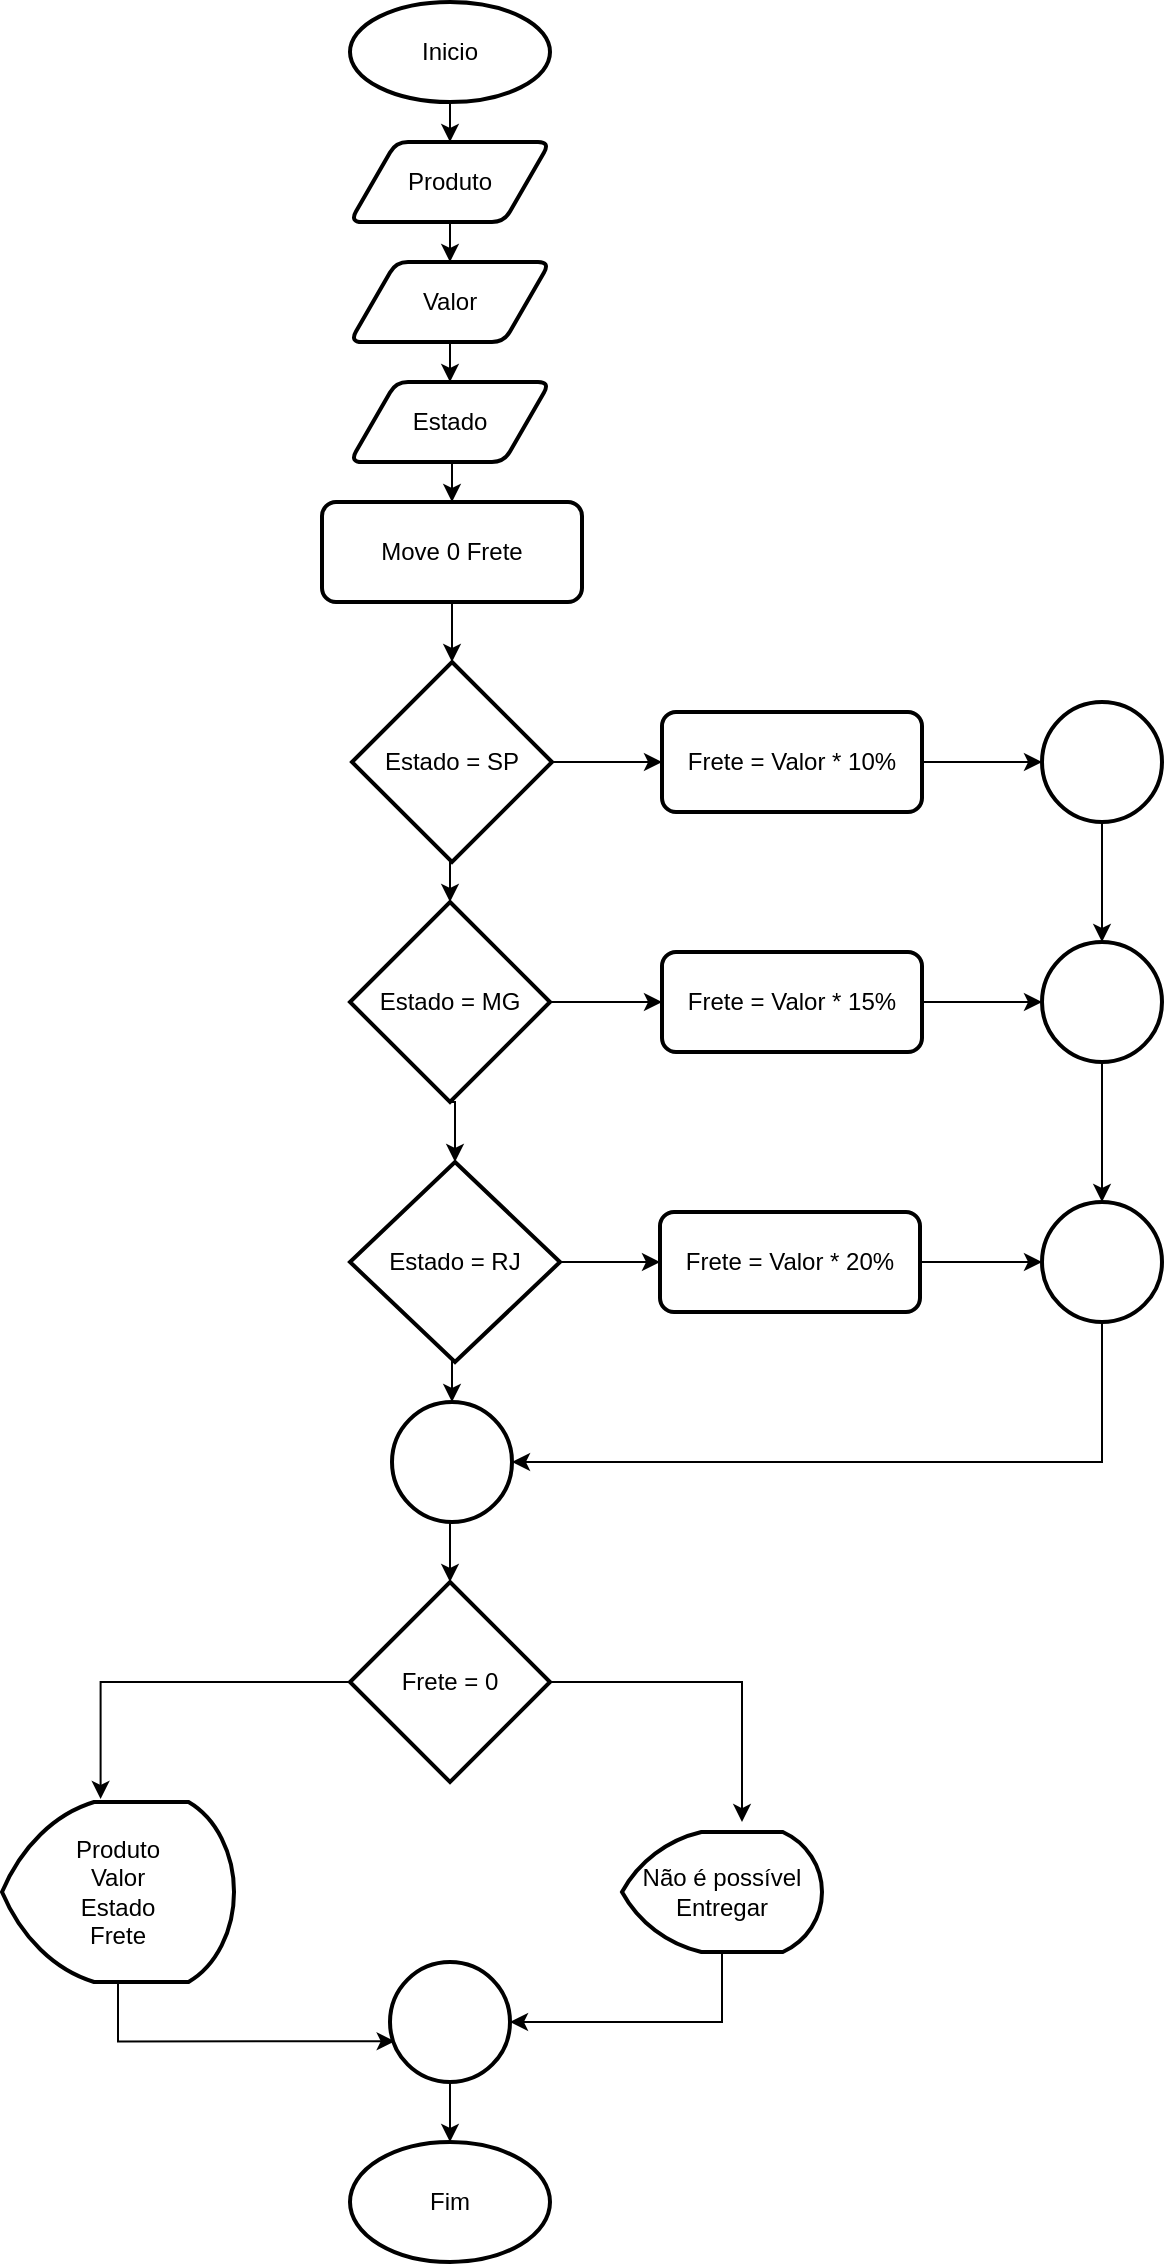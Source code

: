 <mxfile version="26.0.3">
  <diagram name="Página-1" id="YyBa75qQOzeINuxJ0fSR">
    <mxGraphModel dx="1016" dy="618" grid="1" gridSize="10" guides="1" tooltips="1" connect="1" arrows="1" fold="1" page="1" pageScale="1" pageWidth="827" pageHeight="1169" math="0" shadow="0">
      <root>
        <mxCell id="0" />
        <mxCell id="1" parent="0" />
        <mxCell id="ormA-Oc57IU-sr5O8KVN-5" style="edgeStyle=orthogonalEdgeStyle;rounded=0;orthogonalLoop=1;jettySize=auto;html=1;exitX=0.5;exitY=1;exitDx=0;exitDy=0;exitPerimeter=0;entryX=0.5;entryY=0;entryDx=0;entryDy=0;" edge="1" parent="1" source="ormA-Oc57IU-sr5O8KVN-1" target="ormA-Oc57IU-sr5O8KVN-2">
          <mxGeometry relative="1" as="geometry" />
        </mxCell>
        <mxCell id="ormA-Oc57IU-sr5O8KVN-1" value="Inicio" style="strokeWidth=2;html=1;shape=mxgraph.flowchart.start_2;whiteSpace=wrap;" vertex="1" parent="1">
          <mxGeometry x="364" y="20" width="100" height="50" as="geometry" />
        </mxCell>
        <mxCell id="ormA-Oc57IU-sr5O8KVN-6" style="edgeStyle=orthogonalEdgeStyle;rounded=0;orthogonalLoop=1;jettySize=auto;html=1;exitX=0.5;exitY=1;exitDx=0;exitDy=0;entryX=0.5;entryY=0;entryDx=0;entryDy=0;" edge="1" parent="1" source="ormA-Oc57IU-sr5O8KVN-2" target="ormA-Oc57IU-sr5O8KVN-3">
          <mxGeometry relative="1" as="geometry" />
        </mxCell>
        <mxCell id="ormA-Oc57IU-sr5O8KVN-2" value="Produto" style="shape=parallelogram;html=1;strokeWidth=2;perimeter=parallelogramPerimeter;whiteSpace=wrap;rounded=1;arcSize=12;size=0.23;" vertex="1" parent="1">
          <mxGeometry x="364" y="90" width="100" height="40" as="geometry" />
        </mxCell>
        <mxCell id="ormA-Oc57IU-sr5O8KVN-7" style="edgeStyle=orthogonalEdgeStyle;rounded=0;orthogonalLoop=1;jettySize=auto;html=1;exitX=0.5;exitY=1;exitDx=0;exitDy=0;entryX=0.5;entryY=0;entryDx=0;entryDy=0;" edge="1" parent="1" source="ormA-Oc57IU-sr5O8KVN-3" target="ormA-Oc57IU-sr5O8KVN-4">
          <mxGeometry relative="1" as="geometry" />
        </mxCell>
        <mxCell id="ormA-Oc57IU-sr5O8KVN-3" value="Valor" style="shape=parallelogram;html=1;strokeWidth=2;perimeter=parallelogramPerimeter;whiteSpace=wrap;rounded=1;arcSize=12;size=0.23;" vertex="1" parent="1">
          <mxGeometry x="364" y="150" width="100" height="40" as="geometry" />
        </mxCell>
        <mxCell id="ormA-Oc57IU-sr5O8KVN-9" style="edgeStyle=orthogonalEdgeStyle;rounded=0;orthogonalLoop=1;jettySize=auto;html=1;exitX=0.5;exitY=1;exitDx=0;exitDy=0;entryX=0.5;entryY=0;entryDx=0;entryDy=0;" edge="1" parent="1" source="ormA-Oc57IU-sr5O8KVN-4" target="ormA-Oc57IU-sr5O8KVN-8">
          <mxGeometry relative="1" as="geometry" />
        </mxCell>
        <mxCell id="ormA-Oc57IU-sr5O8KVN-4" value="Estado" style="shape=parallelogram;html=1;strokeWidth=2;perimeter=parallelogramPerimeter;whiteSpace=wrap;rounded=1;arcSize=12;size=0.23;" vertex="1" parent="1">
          <mxGeometry x="364" y="210" width="100" height="40" as="geometry" />
        </mxCell>
        <mxCell id="ormA-Oc57IU-sr5O8KVN-8" value="Move 0 Frete" style="rounded=1;whiteSpace=wrap;html=1;absoluteArcSize=1;arcSize=14;strokeWidth=2;" vertex="1" parent="1">
          <mxGeometry x="350" y="270" width="130" height="50" as="geometry" />
        </mxCell>
        <mxCell id="ormA-Oc57IU-sr5O8KVN-16" style="edgeStyle=orthogonalEdgeStyle;rounded=0;orthogonalLoop=1;jettySize=auto;html=1;exitX=1;exitY=0.5;exitDx=0;exitDy=0;exitPerimeter=0;entryX=0;entryY=0.5;entryDx=0;entryDy=0;" edge="1" parent="1" source="ormA-Oc57IU-sr5O8KVN-10" target="ormA-Oc57IU-sr5O8KVN-13">
          <mxGeometry relative="1" as="geometry" />
        </mxCell>
        <mxCell id="ormA-Oc57IU-sr5O8KVN-10" value="Estado = SP" style="strokeWidth=2;html=1;shape=mxgraph.flowchart.decision;whiteSpace=wrap;" vertex="1" parent="1">
          <mxGeometry x="365" y="350" width="100" height="100" as="geometry" />
        </mxCell>
        <mxCell id="ormA-Oc57IU-sr5O8KVN-17" style="edgeStyle=orthogonalEdgeStyle;rounded=0;orthogonalLoop=1;jettySize=auto;html=1;exitX=1;exitY=0.5;exitDx=0;exitDy=0;exitPerimeter=0;entryX=0;entryY=0.5;entryDx=0;entryDy=0;" edge="1" parent="1" source="ormA-Oc57IU-sr5O8KVN-11" target="ormA-Oc57IU-sr5O8KVN-14">
          <mxGeometry relative="1" as="geometry" />
        </mxCell>
        <mxCell id="ormA-Oc57IU-sr5O8KVN-11" value="Estado = MG" style="strokeWidth=2;html=1;shape=mxgraph.flowchart.decision;whiteSpace=wrap;" vertex="1" parent="1">
          <mxGeometry x="364" y="470" width="100" height="100" as="geometry" />
        </mxCell>
        <mxCell id="ormA-Oc57IU-sr5O8KVN-18" style="edgeStyle=orthogonalEdgeStyle;rounded=0;orthogonalLoop=1;jettySize=auto;html=1;exitX=1;exitY=0.5;exitDx=0;exitDy=0;exitPerimeter=0;entryX=0;entryY=0.5;entryDx=0;entryDy=0;" edge="1" parent="1" source="ormA-Oc57IU-sr5O8KVN-12" target="ormA-Oc57IU-sr5O8KVN-15">
          <mxGeometry relative="1" as="geometry" />
        </mxCell>
        <mxCell id="ormA-Oc57IU-sr5O8KVN-12" value="Estado = RJ" style="strokeWidth=2;html=1;shape=mxgraph.flowchart.decision;whiteSpace=wrap;" vertex="1" parent="1">
          <mxGeometry x="364" y="600" width="105" height="100" as="geometry" />
        </mxCell>
        <mxCell id="ormA-Oc57IU-sr5O8KVN-13" value="Frete = Valor * 10%" style="rounded=1;whiteSpace=wrap;html=1;absoluteArcSize=1;arcSize=14;strokeWidth=2;" vertex="1" parent="1">
          <mxGeometry x="520" y="375" width="130" height="50" as="geometry" />
        </mxCell>
        <mxCell id="ormA-Oc57IU-sr5O8KVN-14" value="Frete = Valor * 15%" style="rounded=1;whiteSpace=wrap;html=1;absoluteArcSize=1;arcSize=14;strokeWidth=2;" vertex="1" parent="1">
          <mxGeometry x="520" y="495" width="130" height="50" as="geometry" />
        </mxCell>
        <mxCell id="ormA-Oc57IU-sr5O8KVN-15" value="Frete = Valor * 20%" style="rounded=1;whiteSpace=wrap;html=1;absoluteArcSize=1;arcSize=14;strokeWidth=2;" vertex="1" parent="1">
          <mxGeometry x="519" y="625" width="130" height="50" as="geometry" />
        </mxCell>
        <mxCell id="ormA-Oc57IU-sr5O8KVN-19" style="edgeStyle=orthogonalEdgeStyle;rounded=0;orthogonalLoop=1;jettySize=auto;html=1;exitX=0.5;exitY=1;exitDx=0;exitDy=0;entryX=0.5;entryY=0;entryDx=0;entryDy=0;entryPerimeter=0;" edge="1" parent="1" source="ormA-Oc57IU-sr5O8KVN-8" target="ormA-Oc57IU-sr5O8KVN-10">
          <mxGeometry relative="1" as="geometry" />
        </mxCell>
        <mxCell id="ormA-Oc57IU-sr5O8KVN-20" style="edgeStyle=orthogonalEdgeStyle;rounded=0;orthogonalLoop=1;jettySize=auto;html=1;exitX=0.5;exitY=1;exitDx=0;exitDy=0;exitPerimeter=0;entryX=0.5;entryY=0;entryDx=0;entryDy=0;entryPerimeter=0;" edge="1" parent="1" source="ormA-Oc57IU-sr5O8KVN-10" target="ormA-Oc57IU-sr5O8KVN-11">
          <mxGeometry relative="1" as="geometry" />
        </mxCell>
        <mxCell id="ormA-Oc57IU-sr5O8KVN-23" style="edgeStyle=orthogonalEdgeStyle;rounded=0;orthogonalLoop=1;jettySize=auto;html=1;exitX=0.5;exitY=1;exitDx=0;exitDy=0;exitPerimeter=0;entryX=0.5;entryY=0;entryDx=0;entryDy=0;entryPerimeter=0;" edge="1" parent="1" source="ormA-Oc57IU-sr5O8KVN-11" target="ormA-Oc57IU-sr5O8KVN-12">
          <mxGeometry relative="1" as="geometry" />
        </mxCell>
        <mxCell id="ormA-Oc57IU-sr5O8KVN-24" value="" style="strokeWidth=2;html=1;shape=mxgraph.flowchart.start_2;whiteSpace=wrap;" vertex="1" parent="1">
          <mxGeometry x="710" y="370" width="60" height="60" as="geometry" />
        </mxCell>
        <mxCell id="ormA-Oc57IU-sr5O8KVN-25" value="" style="strokeWidth=2;html=1;shape=mxgraph.flowchart.start_2;whiteSpace=wrap;" vertex="1" parent="1">
          <mxGeometry x="710" y="490" width="60" height="60" as="geometry" />
        </mxCell>
        <mxCell id="ormA-Oc57IU-sr5O8KVN-26" value="" style="strokeWidth=2;html=1;shape=mxgraph.flowchart.start_2;whiteSpace=wrap;" vertex="1" parent="1">
          <mxGeometry x="710" y="620" width="60" height="60" as="geometry" />
        </mxCell>
        <mxCell id="ormA-Oc57IU-sr5O8KVN-27" style="edgeStyle=orthogonalEdgeStyle;rounded=0;orthogonalLoop=1;jettySize=auto;html=1;exitX=1;exitY=0.5;exitDx=0;exitDy=0;entryX=0;entryY=0.5;entryDx=0;entryDy=0;entryPerimeter=0;" edge="1" parent="1" source="ormA-Oc57IU-sr5O8KVN-13" target="ormA-Oc57IU-sr5O8KVN-24">
          <mxGeometry relative="1" as="geometry" />
        </mxCell>
        <mxCell id="ormA-Oc57IU-sr5O8KVN-28" style="edgeStyle=orthogonalEdgeStyle;rounded=0;orthogonalLoop=1;jettySize=auto;html=1;exitX=1;exitY=0.5;exitDx=0;exitDy=0;entryX=0;entryY=0.5;entryDx=0;entryDy=0;entryPerimeter=0;" edge="1" parent="1" source="ormA-Oc57IU-sr5O8KVN-14" target="ormA-Oc57IU-sr5O8KVN-25">
          <mxGeometry relative="1" as="geometry" />
        </mxCell>
        <mxCell id="ormA-Oc57IU-sr5O8KVN-29" style="edgeStyle=orthogonalEdgeStyle;rounded=0;orthogonalLoop=1;jettySize=auto;html=1;exitX=1;exitY=0.5;exitDx=0;exitDy=0;entryX=0;entryY=0.5;entryDx=0;entryDy=0;entryPerimeter=0;" edge="1" parent="1" source="ormA-Oc57IU-sr5O8KVN-15" target="ormA-Oc57IU-sr5O8KVN-26">
          <mxGeometry relative="1" as="geometry" />
        </mxCell>
        <mxCell id="ormA-Oc57IU-sr5O8KVN-30" style="edgeStyle=orthogonalEdgeStyle;rounded=0;orthogonalLoop=1;jettySize=auto;html=1;exitX=0.5;exitY=1;exitDx=0;exitDy=0;exitPerimeter=0;entryX=0.5;entryY=0;entryDx=0;entryDy=0;entryPerimeter=0;" edge="1" parent="1" source="ormA-Oc57IU-sr5O8KVN-24" target="ormA-Oc57IU-sr5O8KVN-25">
          <mxGeometry relative="1" as="geometry" />
        </mxCell>
        <mxCell id="ormA-Oc57IU-sr5O8KVN-31" style="edgeStyle=orthogonalEdgeStyle;rounded=0;orthogonalLoop=1;jettySize=auto;html=1;exitX=0.5;exitY=1;exitDx=0;exitDy=0;exitPerimeter=0;entryX=0.5;entryY=0;entryDx=0;entryDy=0;entryPerimeter=0;" edge="1" parent="1" source="ormA-Oc57IU-sr5O8KVN-25" target="ormA-Oc57IU-sr5O8KVN-26">
          <mxGeometry relative="1" as="geometry" />
        </mxCell>
        <mxCell id="ormA-Oc57IU-sr5O8KVN-32" value="Produto&lt;br&gt;Valor&lt;br&gt;Estado&lt;br&gt;Frete" style="strokeWidth=2;html=1;shape=mxgraph.flowchart.display;whiteSpace=wrap;" vertex="1" parent="1">
          <mxGeometry x="190" y="920" width="116" height="90" as="geometry" />
        </mxCell>
        <mxCell id="ormA-Oc57IU-sr5O8KVN-33" value="" style="strokeWidth=2;html=1;shape=mxgraph.flowchart.start_2;whiteSpace=wrap;" vertex="1" parent="1">
          <mxGeometry x="385" y="720" width="60" height="60" as="geometry" />
        </mxCell>
        <mxCell id="ormA-Oc57IU-sr5O8KVN-34" style="edgeStyle=orthogonalEdgeStyle;rounded=0;orthogonalLoop=1;jettySize=auto;html=1;exitX=0.5;exitY=1;exitDx=0;exitDy=0;exitPerimeter=0;entryX=0.5;entryY=0;entryDx=0;entryDy=0;entryPerimeter=0;" edge="1" parent="1" source="ormA-Oc57IU-sr5O8KVN-12" target="ormA-Oc57IU-sr5O8KVN-33">
          <mxGeometry relative="1" as="geometry" />
        </mxCell>
        <mxCell id="ormA-Oc57IU-sr5O8KVN-35" style="edgeStyle=orthogonalEdgeStyle;rounded=0;orthogonalLoop=1;jettySize=auto;html=1;exitX=0.5;exitY=1;exitDx=0;exitDy=0;exitPerimeter=0;entryX=1;entryY=0.5;entryDx=0;entryDy=0;entryPerimeter=0;" edge="1" parent="1" source="ormA-Oc57IU-sr5O8KVN-26" target="ormA-Oc57IU-sr5O8KVN-33">
          <mxGeometry relative="1" as="geometry" />
        </mxCell>
        <mxCell id="ormA-Oc57IU-sr5O8KVN-36" value="Frete = 0" style="strokeWidth=2;html=1;shape=mxgraph.flowchart.decision;whiteSpace=wrap;" vertex="1" parent="1">
          <mxGeometry x="364" y="810" width="100" height="100" as="geometry" />
        </mxCell>
        <mxCell id="ormA-Oc57IU-sr5O8KVN-37" style="edgeStyle=orthogonalEdgeStyle;rounded=0;orthogonalLoop=1;jettySize=auto;html=1;exitX=0.5;exitY=1;exitDx=0;exitDy=0;exitPerimeter=0;entryX=0.5;entryY=0;entryDx=0;entryDy=0;entryPerimeter=0;" edge="1" parent="1" source="ormA-Oc57IU-sr5O8KVN-33" target="ormA-Oc57IU-sr5O8KVN-36">
          <mxGeometry relative="1" as="geometry" />
        </mxCell>
        <mxCell id="ormA-Oc57IU-sr5O8KVN-38" value="Não é possível Entregar" style="strokeWidth=2;html=1;shape=mxgraph.flowchart.display;whiteSpace=wrap;" vertex="1" parent="1">
          <mxGeometry x="500" y="935" width="100" height="60" as="geometry" />
        </mxCell>
        <mxCell id="ormA-Oc57IU-sr5O8KVN-41" style="edgeStyle=orthogonalEdgeStyle;rounded=0;orthogonalLoop=1;jettySize=auto;html=1;exitX=1;exitY=0.5;exitDx=0;exitDy=0;exitPerimeter=0;entryX=0.6;entryY=-0.083;entryDx=0;entryDy=0;entryPerimeter=0;" edge="1" parent="1" source="ormA-Oc57IU-sr5O8KVN-36" target="ormA-Oc57IU-sr5O8KVN-38">
          <mxGeometry relative="1" as="geometry" />
        </mxCell>
        <mxCell id="ormA-Oc57IU-sr5O8KVN-42" style="edgeStyle=orthogonalEdgeStyle;rounded=0;orthogonalLoop=1;jettySize=auto;html=1;exitX=0;exitY=0.5;exitDx=0;exitDy=0;exitPerimeter=0;entryX=0.425;entryY=-0.017;entryDx=0;entryDy=0;entryPerimeter=0;" edge="1" parent="1" source="ormA-Oc57IU-sr5O8KVN-36" target="ormA-Oc57IU-sr5O8KVN-32">
          <mxGeometry relative="1" as="geometry" />
        </mxCell>
        <mxCell id="ormA-Oc57IU-sr5O8KVN-43" value="Fim" style="strokeWidth=2;html=1;shape=mxgraph.flowchart.start_1;whiteSpace=wrap;" vertex="1" parent="1">
          <mxGeometry x="364" y="1090" width="100" height="60" as="geometry" />
        </mxCell>
        <mxCell id="ormA-Oc57IU-sr5O8KVN-44" value="" style="strokeWidth=2;html=1;shape=mxgraph.flowchart.start_2;whiteSpace=wrap;" vertex="1" parent="1">
          <mxGeometry x="384" y="1000" width="60" height="60" as="geometry" />
        </mxCell>
        <mxCell id="ormA-Oc57IU-sr5O8KVN-45" style="edgeStyle=orthogonalEdgeStyle;rounded=0;orthogonalLoop=1;jettySize=auto;html=1;exitX=0.5;exitY=1;exitDx=0;exitDy=0;exitPerimeter=0;entryX=0.039;entryY=0.661;entryDx=0;entryDy=0;entryPerimeter=0;" edge="1" parent="1" source="ormA-Oc57IU-sr5O8KVN-32" target="ormA-Oc57IU-sr5O8KVN-44">
          <mxGeometry relative="1" as="geometry" />
        </mxCell>
        <mxCell id="ormA-Oc57IU-sr5O8KVN-46" style="edgeStyle=orthogonalEdgeStyle;rounded=0;orthogonalLoop=1;jettySize=auto;html=1;exitX=0.5;exitY=1;exitDx=0;exitDy=0;exitPerimeter=0;entryX=1;entryY=0.5;entryDx=0;entryDy=0;entryPerimeter=0;" edge="1" parent="1" source="ormA-Oc57IU-sr5O8KVN-38" target="ormA-Oc57IU-sr5O8KVN-44">
          <mxGeometry relative="1" as="geometry" />
        </mxCell>
        <mxCell id="ormA-Oc57IU-sr5O8KVN-47" style="edgeStyle=orthogonalEdgeStyle;rounded=0;orthogonalLoop=1;jettySize=auto;html=1;exitX=0.5;exitY=1;exitDx=0;exitDy=0;exitPerimeter=0;entryX=0.5;entryY=0;entryDx=0;entryDy=0;entryPerimeter=0;" edge="1" parent="1" source="ormA-Oc57IU-sr5O8KVN-44" target="ormA-Oc57IU-sr5O8KVN-43">
          <mxGeometry relative="1" as="geometry" />
        </mxCell>
      </root>
    </mxGraphModel>
  </diagram>
</mxfile>
